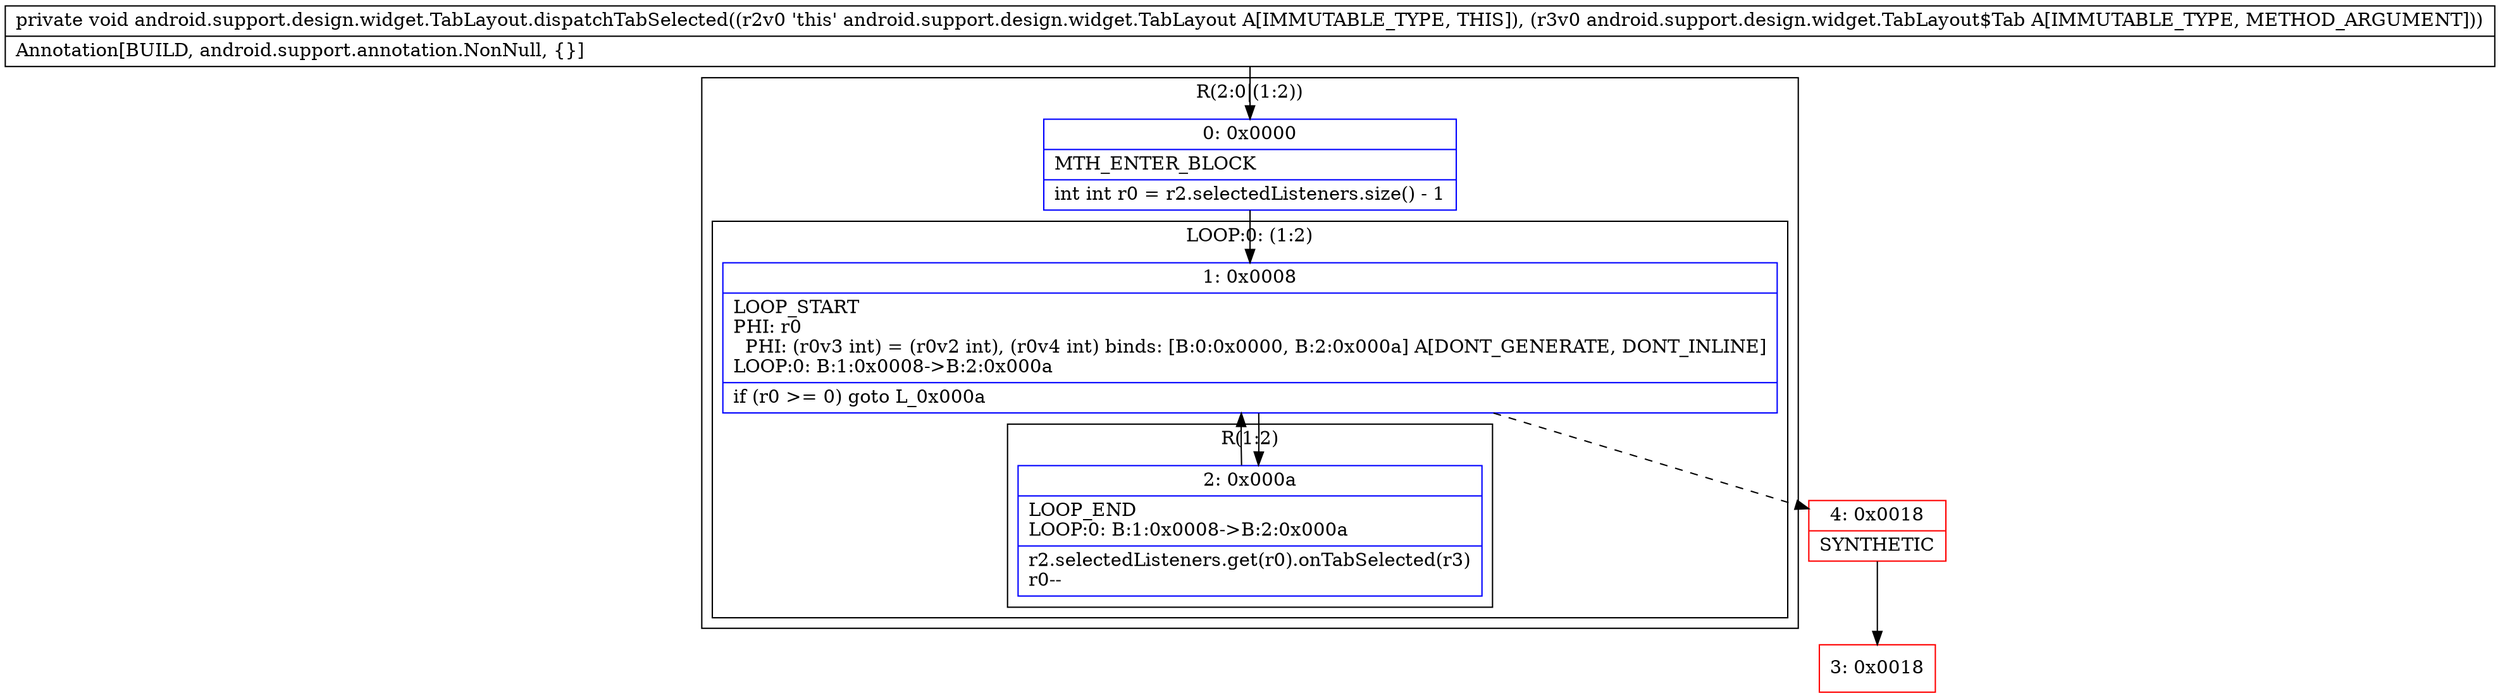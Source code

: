 digraph "CFG forandroid.support.design.widget.TabLayout.dispatchTabSelected(Landroid\/support\/design\/widget\/TabLayout$Tab;)V" {
subgraph cluster_Region_970620393 {
label = "R(2:0|(1:2))";
node [shape=record,color=blue];
Node_0 [shape=record,label="{0\:\ 0x0000|MTH_ENTER_BLOCK\l|int int r0 = r2.selectedListeners.size() \- 1\l}"];
subgraph cluster_LoopRegion_306576418 {
label = "LOOP:0: (1:2)";
node [shape=record,color=blue];
Node_1 [shape=record,label="{1\:\ 0x0008|LOOP_START\lPHI: r0 \l  PHI: (r0v3 int) = (r0v2 int), (r0v4 int) binds: [B:0:0x0000, B:2:0x000a] A[DONT_GENERATE, DONT_INLINE]\lLOOP:0: B:1:0x0008\-\>B:2:0x000a\l|if (r0 \>= 0) goto L_0x000a\l}"];
subgraph cluster_Region_1578882883 {
label = "R(1:2)";
node [shape=record,color=blue];
Node_2 [shape=record,label="{2\:\ 0x000a|LOOP_END\lLOOP:0: B:1:0x0008\-\>B:2:0x000a\l|r2.selectedListeners.get(r0).onTabSelected(r3)\lr0\-\-\l}"];
}
}
}
Node_3 [shape=record,color=red,label="{3\:\ 0x0018}"];
Node_4 [shape=record,color=red,label="{4\:\ 0x0018|SYNTHETIC\l}"];
MethodNode[shape=record,label="{private void android.support.design.widget.TabLayout.dispatchTabSelected((r2v0 'this' android.support.design.widget.TabLayout A[IMMUTABLE_TYPE, THIS]), (r3v0 android.support.design.widget.TabLayout$Tab A[IMMUTABLE_TYPE, METHOD_ARGUMENT]))  | Annotation[BUILD, android.support.annotation.NonNull, \{\}]\l}"];
MethodNode -> Node_0;
Node_0 -> Node_1;
Node_1 -> Node_2;
Node_1 -> Node_4[style=dashed];
Node_2 -> Node_1;
Node_4 -> Node_3;
}

